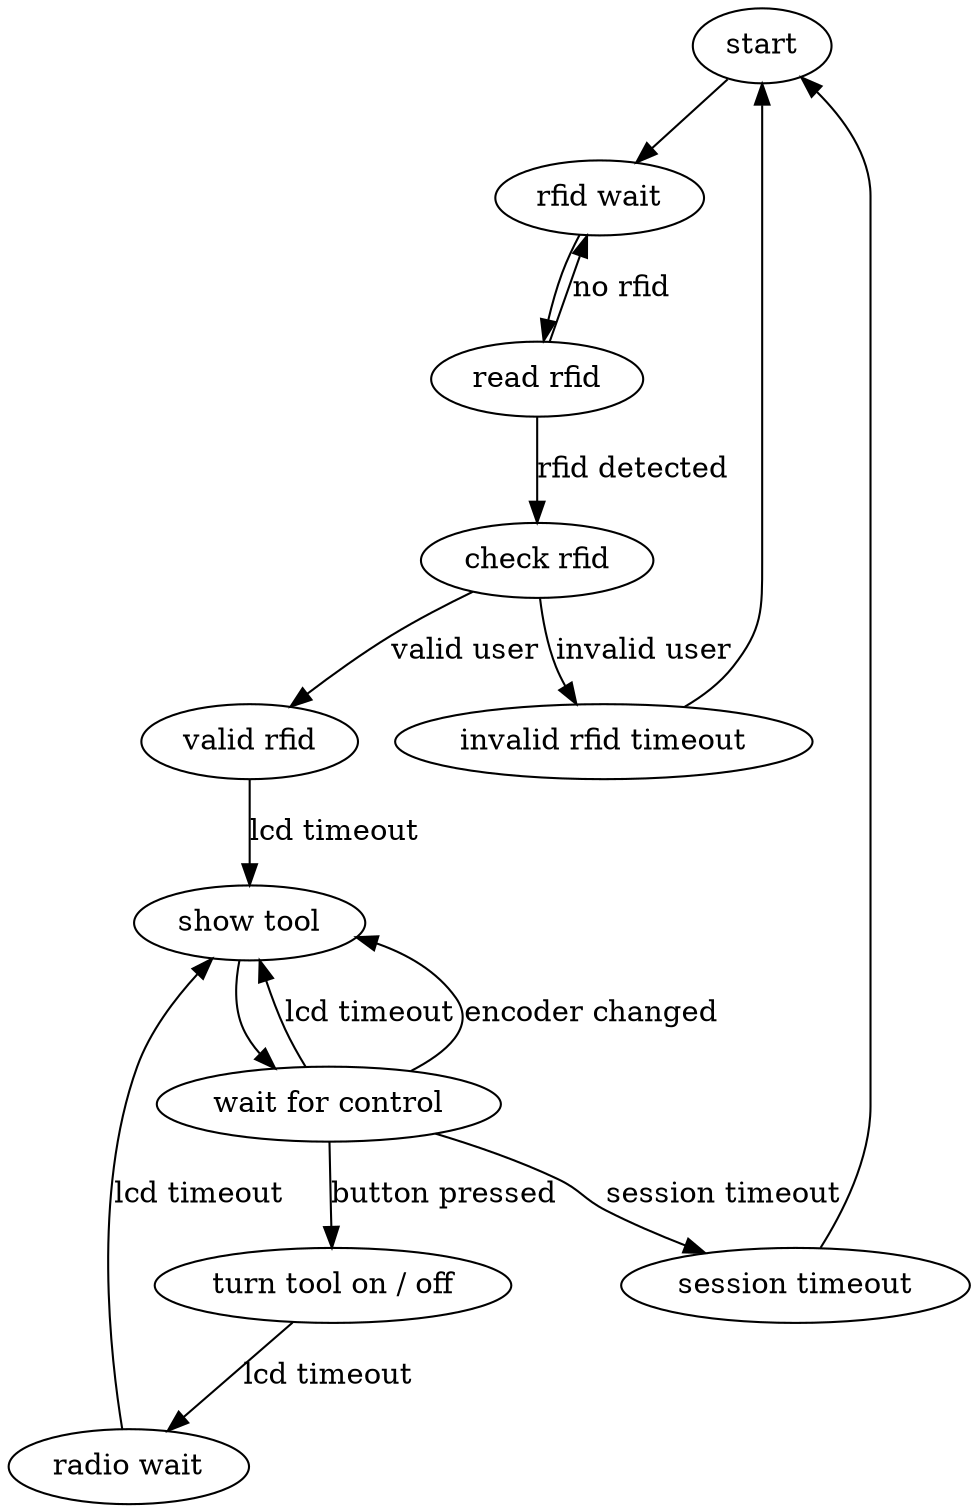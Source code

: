 digraph G {
    start;
    read_rfid[label="read rfid"];
    rfid_wait[label="rfid wait"];
    check_rfid[label="check rfid"];
    rfid_valid[label="valid rfid"];
    rfid_invalid[label="invalid rfid timeout"];
    wait_control[label="wait for control"];
    lcd_show_tool[label="show tool"];
    timeout[label="session timeout"];
    turn_on_off[label="turn tool on / off"];
    wait_radio[label="radio wait"];

    start -> rfid_wait;
    rfid_wait -> read_rfid;
    read_rfid -> rfid_wait[label="no rfid"]
    read_rfid -> check_rfid[label="rfid detected"]

    check_rfid -> rfid_valid[label="valid user"];
    check_rfid -> rfid_invalid[label="invalid user"];

    rfid_invalid -> start;

    rfid_valid -> lcd_show_tool[label="lcd timeout"];

    lcd_show_tool -> wait_control
    wait_control -> lcd_show_tool[label="lcd timeout"]
    wait_control -> lcd_show_tool[label="encoder changed"]
    wait_control -> timeout[label="session timeout"]
    timeout -> start

    wait_control -> turn_on_off[label="button pressed"];
    turn_on_off -> wait_radio[label="lcd timeout"];
    wait_radio -> lcd_show_tool[label="lcd timeout"];
}
